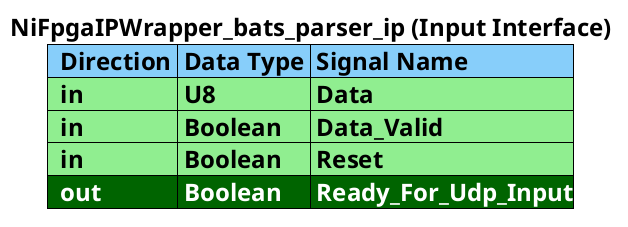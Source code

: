 @startuml Input.Interface
skinparam titleFontSize 24
title
**NiFpgaIPWrapper_bats_parser_ip (Input Interface)**
<#lightskyblue>|=  Direction |= Data Type |= Signal Name |
<#lightgreen>|=  in       |= U8        |= Data        |
<#lightgreen>|=  in       |= Boolean   |= Data_Valid  |
<#lightgreen>|=  in       |= Boolean   |= Reset |
<#darkgreen>|<color:white>  out      |<color:white> Boolean   |<color:white> Ready_For_Udp_Input|
end title
@enduml